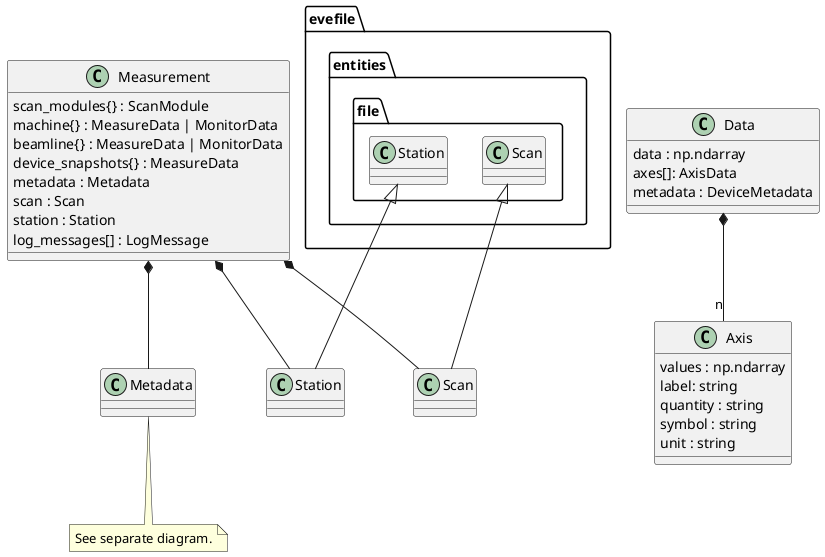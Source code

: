 @startuml
'https://plantuml.com/class-diagram

class Measurement {
    scan_modules{} : ScanModule
    machine{} : MeasureData | MonitorData
    beamline{} : MeasureData | MonitorData
    device_snapshots{} : MeasureData
    metadata : Metadata
    scan : Scan
    station : Station
    log_messages[] : LogMessage
}

Measurement *-- Metadata
Measurement *-- Scan
Measurement *-- Station

class Metadata {
}

note bottom of Metadata
    See separate diagram.
endnote


class evefile.entities.file.Scan {
}

class evefile.entities.file.Station {
}

class Scan extends evefile.entities.file.Scan

class Station extends evefile.entities.file.Station

class Data {
    data : np.ndarray
    axes[]: AxisData
    metadata : DeviceMetadata
}

class Axis {
    values : np.ndarray
    label: string
    quantity : string
    symbol : string
    unit : string
}

Data *--"n" Axis

@enduml